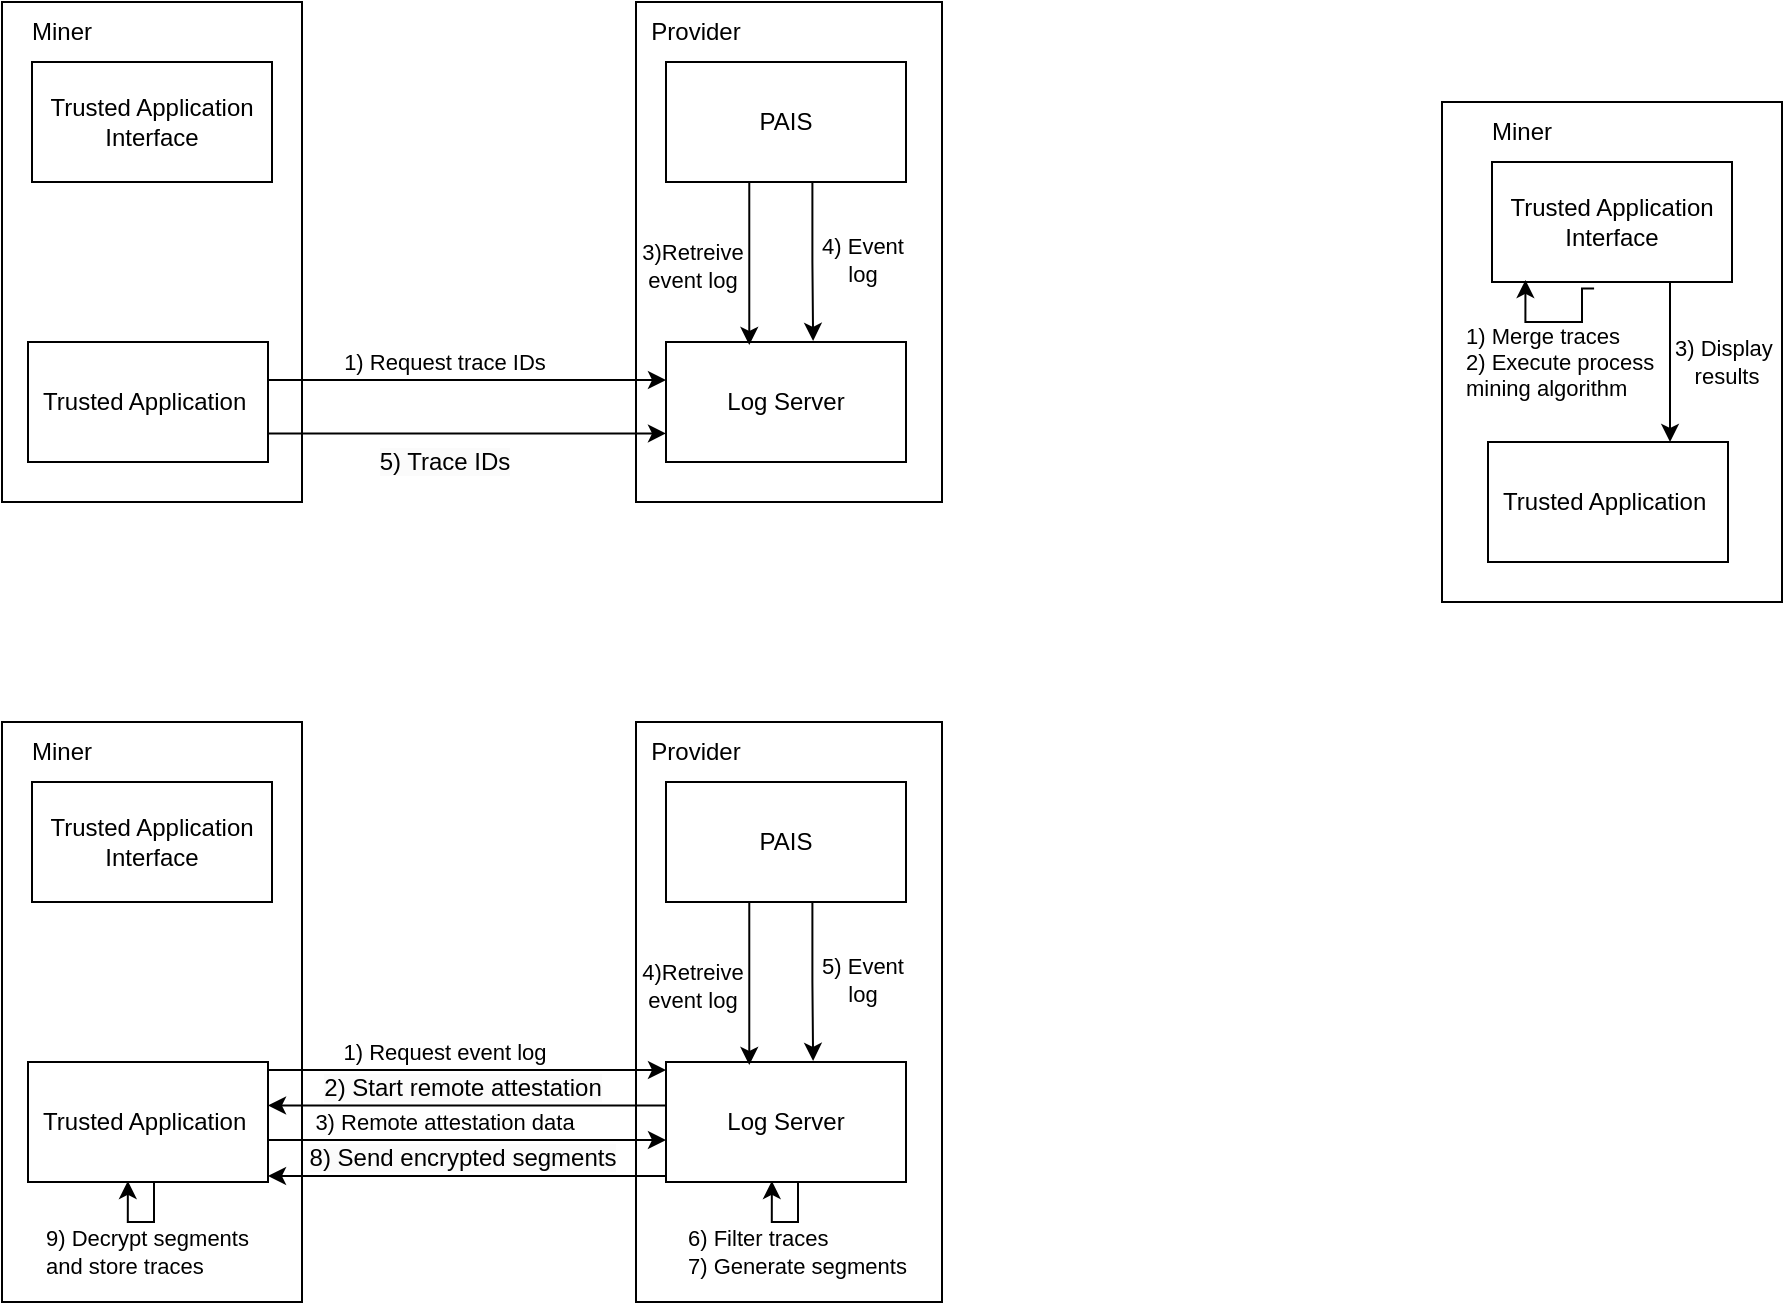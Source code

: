 <mxfile version="21.3.7" type="google">
  <diagram name="Pagina-1" id="eatPp49qY6jNVFDpotY1">
    <mxGraphModel grid="1" page="1" gridSize="10" guides="1" tooltips="1" connect="1" arrows="1" fold="1" pageScale="1" pageWidth="1920" pageHeight="1200" math="0" shadow="0">
      <root>
        <mxCell id="0" />
        <mxCell id="1" parent="0" />
        <mxCell id="zRT5hdW5rUxpMuc9O0OG-10" value="" style="rounded=0;whiteSpace=wrap;html=1;" vertex="1" parent="1">
          <mxGeometry x="427" y="90" width="153" height="250" as="geometry" />
        </mxCell>
        <mxCell id="zRT5hdW5rUxpMuc9O0OG-5" value="" style="rounded=0;whiteSpace=wrap;html=1;" vertex="1" parent="1">
          <mxGeometry x="110" y="90" width="150" height="250" as="geometry" />
        </mxCell>
        <mxCell id="zRT5hdW5rUxpMuc9O0OG-6" value="Miner" style="text;html=1;strokeColor=none;fillColor=none;align=center;verticalAlign=middle;whiteSpace=wrap;rounded=0;" vertex="1" parent="1">
          <mxGeometry x="110" y="90" width="60" height="30" as="geometry" />
        </mxCell>
        <mxCell id="zRT5hdW5rUxpMuc9O0OG-8" value="Provider" style="text;html=1;strokeColor=none;fillColor=none;align=center;verticalAlign=middle;whiteSpace=wrap;rounded=0;" vertex="1" parent="1">
          <mxGeometry x="427" y="90" width="60" height="30" as="geometry" />
        </mxCell>
        <mxCell id="zRT5hdW5rUxpMuc9O0OG-1" value="Trusted Application Interface" style="rounded=0;whiteSpace=wrap;html=1;" vertex="1" parent="1">
          <mxGeometry x="125" y="120" width="120" height="60" as="geometry" />
        </mxCell>
        <mxCell id="zRT5hdW5rUxpMuc9O0OG-9" style="edgeStyle=orthogonalEdgeStyle;rounded=0;orthogonalLoop=1;jettySize=auto;html=1;entryX=0;entryY=0.5;entryDx=0;entryDy=0;exitX=1;exitY=0.5;exitDx=0;exitDy=0;" edge="1" parent="1">
          <mxGeometry relative="1" as="geometry">
            <mxPoint x="243" y="279" as="sourcePoint" />
            <mxPoint x="442" y="279" as="targetPoint" />
            <Array as="points" />
          </mxGeometry>
        </mxCell>
        <mxCell id="zRT5hdW5rUxpMuc9O0OG-25" value="1) Request trace IDs" style="edgeLabel;html=1;align=center;verticalAlign=middle;resizable=0;points=[];" vertex="1" connectable="0" parent="zRT5hdW5rUxpMuc9O0OG-9">
          <mxGeometry x="-0.273" relative="1" as="geometry">
            <mxPoint x="15" y="-9" as="offset" />
          </mxGeometry>
        </mxCell>
        <mxCell id="zRT5hdW5rUxpMuc9O0OG-2" value="Trusted Application&amp;nbsp;" style="rounded=0;whiteSpace=wrap;html=1;" vertex="1" parent="1">
          <mxGeometry x="123" y="260" width="120" height="60" as="geometry" />
        </mxCell>
        <mxCell id="zRT5hdW5rUxpMuc9O0OG-3" value="Log Server" style="rounded=0;whiteSpace=wrap;html=1;" vertex="1" parent="1">
          <mxGeometry x="442" y="260" width="120" height="60" as="geometry" />
        </mxCell>
        <mxCell id="zRT5hdW5rUxpMuc9O0OG-20" style="edgeStyle=orthogonalEdgeStyle;rounded=0;orthogonalLoop=1;jettySize=auto;html=1;entryX=0.347;entryY=0.025;entryDx=0;entryDy=0;entryPerimeter=0;exitX=0.347;exitY=1.003;exitDx=0;exitDy=0;exitPerimeter=0;" edge="1" parent="1" source="zRT5hdW5rUxpMuc9O0OG-4" target="zRT5hdW5rUxpMuc9O0OG-3">
          <mxGeometry relative="1" as="geometry" />
        </mxCell>
        <mxCell id="zRT5hdW5rUxpMuc9O0OG-27" value="3)Retreive &lt;br&gt;event log" style="edgeLabel;html=1;align=center;verticalAlign=middle;resizable=0;points=[];" vertex="1" connectable="0" parent="zRT5hdW5rUxpMuc9O0OG-20">
          <mxGeometry x="-0.181" y="-2" relative="1" as="geometry">
            <mxPoint x="-27" y="8" as="offset" />
          </mxGeometry>
        </mxCell>
        <mxCell id="zRT5hdW5rUxpMuc9O0OG-21" style="edgeStyle=orthogonalEdgeStyle;rounded=0;orthogonalLoop=1;jettySize=auto;html=1;entryX=0.613;entryY=-0.009;entryDx=0;entryDy=0;entryPerimeter=0;exitX=0.61;exitY=0.989;exitDx=0;exitDy=0;exitPerimeter=0;" edge="1" parent="1" source="zRT5hdW5rUxpMuc9O0OG-4" target="zRT5hdW5rUxpMuc9O0OG-3">
          <mxGeometry relative="1" as="geometry" />
        </mxCell>
        <mxCell id="zRT5hdW5rUxpMuc9O0OG-28" value="4) Event &lt;br&gt;log" style="edgeLabel;html=1;align=center;verticalAlign=middle;resizable=0;points=[];" vertex="1" connectable="0" parent="zRT5hdW5rUxpMuc9O0OG-21">
          <mxGeometry x="0.207" y="1" relative="1" as="geometry">
            <mxPoint x="23" y="-9" as="offset" />
          </mxGeometry>
        </mxCell>
        <mxCell id="zRT5hdW5rUxpMuc9O0OG-4" value="PAIS" style="rounded=0;whiteSpace=wrap;html=1;" vertex="1" parent="1">
          <mxGeometry x="442" y="120" width="120" height="60" as="geometry" />
        </mxCell>
        <mxCell id="zRT5hdW5rUxpMuc9O0OG-22" style="edgeStyle=orthogonalEdgeStyle;rounded=0;orthogonalLoop=1;jettySize=auto;html=1;entryX=0;entryY=0.5;entryDx=0;entryDy=0;exitX=1;exitY=0.5;exitDx=0;exitDy=0;" edge="1" parent="1">
          <mxGeometry relative="1" as="geometry">
            <mxPoint x="243" y="305.74" as="sourcePoint" />
            <mxPoint x="442" y="305.74" as="targetPoint" />
            <Array as="points" />
          </mxGeometry>
        </mxCell>
        <mxCell id="zRT5hdW5rUxpMuc9O0OG-24" value="&lt;span style=&quot;color: rgb(0, 0, 0); font-family: Helvetica; font-size: 12px; font-style: normal; font-variant-ligatures: normal; font-variant-caps: normal; font-weight: 400; letter-spacing: normal; orphans: 2; text-align: left; text-indent: 0px; text-transform: none; widows: 2; word-spacing: 0px; -webkit-text-stroke-width: 0px; background-color: rgb(251, 251, 251); text-decoration-thickness: initial; text-decoration-style: initial; text-decoration-color: initial; float: none; display: inline !important;&quot;&gt;5) Trace IDs&lt;/span&gt;" style="edgeLabel;html=1;align=center;verticalAlign=middle;resizable=0;points=[];" vertex="1" connectable="0" parent="zRT5hdW5rUxpMuc9O0OG-22">
          <mxGeometry x="-0.675" y="3" relative="1" as="geometry">
            <mxPoint x="55" y="17" as="offset" />
          </mxGeometry>
        </mxCell>
        <mxCell id="gL0CCBmQn2-wMZSqrP2M-2" value="" style="rounded=0;whiteSpace=wrap;html=1;" vertex="1" parent="1">
          <mxGeometry x="830" y="140" width="170" height="250" as="geometry" />
        </mxCell>
        <mxCell id="gL0CCBmQn2-wMZSqrP2M-3" value="Miner" style="text;html=1;strokeColor=none;fillColor=none;align=center;verticalAlign=middle;whiteSpace=wrap;rounded=0;" vertex="1" parent="1">
          <mxGeometry x="840" y="140" width="60" height="30" as="geometry" />
        </mxCell>
        <mxCell id="gL0CCBmQn2-wMZSqrP2M-5" value="Trusted Application Interface" style="rounded=0;whiteSpace=wrap;html=1;" vertex="1" parent="1">
          <mxGeometry x="855" y="170" width="120" height="60" as="geometry" />
        </mxCell>
        <mxCell id="gL0CCBmQn2-wMZSqrP2M-8" value="Trusted Application&amp;nbsp;" style="rounded=0;whiteSpace=wrap;html=1;" vertex="1" parent="1">
          <mxGeometry x="853" y="310" width="120" height="60" as="geometry" />
        </mxCell>
        <mxCell id="gL0CCBmQn2-wMZSqrP2M-19" style="edgeStyle=orthogonalEdgeStyle;rounded=0;orthogonalLoop=1;jettySize=auto;html=1;entryX=0.306;entryY=0.983;entryDx=0;entryDy=0;entryPerimeter=0;exitX=0.592;exitY=1.055;exitDx=0;exitDy=0;exitPerimeter=0;" edge="1" parent="1">
          <mxGeometry relative="1" as="geometry">
            <mxPoint x="906.04" y="233.3" as="sourcePoint" />
            <mxPoint x="871.72" y="228.98" as="targetPoint" />
            <Array as="points">
              <mxPoint x="900" y="233" />
              <mxPoint x="900" y="250" />
              <mxPoint x="872" y="250" />
            </Array>
          </mxGeometry>
        </mxCell>
        <mxCell id="gL0CCBmQn2-wMZSqrP2M-20" value="1) Merge traces&lt;br&gt;2) Execute process &lt;br&gt;mining algorithm" style="edgeLabel;html=1;align=left;verticalAlign=middle;resizable=0;points=[];" connectable="0" vertex="1" parent="gL0CCBmQn2-wMZSqrP2M-19">
          <mxGeometry x="0.217" y="-1" relative="1" as="geometry">
            <mxPoint x="-39" y="21" as="offset" />
          </mxGeometry>
        </mxCell>
        <mxCell id="gL0CCBmQn2-wMZSqrP2M-25" value="" style="endArrow=classic;html=1;rounded=0;entryX=0.706;entryY=0.68;entryDx=0;entryDy=0;entryPerimeter=0;" edge="1" parent="1">
          <mxGeometry width="50" height="50" relative="1" as="geometry">
            <mxPoint x="944" y="230" as="sourcePoint" />
            <mxPoint x="944.02" y="310" as="targetPoint" />
          </mxGeometry>
        </mxCell>
        <mxCell id="gL0CCBmQn2-wMZSqrP2M-26" value="3) Display&amp;nbsp;&lt;br style=&quot;border-color: var(--border-color);&quot;&gt;results" style="edgeLabel;html=1;align=center;verticalAlign=middle;resizable=0;points=[];" connectable="0" vertex="1" parent="gL0CCBmQn2-wMZSqrP2M-25">
          <mxGeometry x="-0.258" relative="1" as="geometry">
            <mxPoint x="28" y="10" as="offset" />
          </mxGeometry>
        </mxCell>
        <mxCell id="gL0CCBmQn2-wMZSqrP2M-27" value="" style="rounded=0;whiteSpace=wrap;html=1;" vertex="1" parent="1">
          <mxGeometry x="427" y="450" width="153" height="290" as="geometry" />
        </mxCell>
        <mxCell id="gL0CCBmQn2-wMZSqrP2M-28" value="" style="rounded=0;whiteSpace=wrap;html=1;" vertex="1" parent="1">
          <mxGeometry x="110" y="450" width="150" height="290" as="geometry" />
        </mxCell>
        <mxCell id="gL0CCBmQn2-wMZSqrP2M-29" value="Miner" style="text;html=1;strokeColor=none;fillColor=none;align=center;verticalAlign=middle;whiteSpace=wrap;rounded=0;" vertex="1" parent="1">
          <mxGeometry x="110" y="450" width="60" height="30" as="geometry" />
        </mxCell>
        <mxCell id="gL0CCBmQn2-wMZSqrP2M-30" value="Provider" style="text;html=1;strokeColor=none;fillColor=none;align=center;verticalAlign=middle;whiteSpace=wrap;rounded=0;" vertex="1" parent="1">
          <mxGeometry x="427" y="450" width="60" height="30" as="geometry" />
        </mxCell>
        <mxCell id="gL0CCBmQn2-wMZSqrP2M-31" value="Trusted Application Interface" style="rounded=0;whiteSpace=wrap;html=1;" vertex="1" parent="1">
          <mxGeometry x="125" y="480" width="120" height="60" as="geometry" />
        </mxCell>
        <mxCell id="gL0CCBmQn2-wMZSqrP2M-32" style="edgeStyle=orthogonalEdgeStyle;rounded=0;orthogonalLoop=1;jettySize=auto;html=1;entryX=0;entryY=0.5;entryDx=0;entryDy=0;exitX=1;exitY=0.5;exitDx=0;exitDy=0;" edge="1" parent="1">
          <mxGeometry relative="1" as="geometry">
            <mxPoint x="243" y="624" as="sourcePoint" />
            <mxPoint x="442" y="624" as="targetPoint" />
            <Array as="points" />
          </mxGeometry>
        </mxCell>
        <mxCell id="gL0CCBmQn2-wMZSqrP2M-33" value="1)&amp;nbsp;Request event log" style="edgeLabel;html=1;align=center;verticalAlign=middle;resizable=0;points=[];" connectable="0" vertex="1" parent="gL0CCBmQn2-wMZSqrP2M-32">
          <mxGeometry x="-0.273" relative="1" as="geometry">
            <mxPoint x="15" y="-9" as="offset" />
          </mxGeometry>
        </mxCell>
        <mxCell id="gL0CCBmQn2-wMZSqrP2M-34" value="Trusted Application&amp;nbsp;" style="rounded=0;whiteSpace=wrap;html=1;" vertex="1" parent="1">
          <mxGeometry x="123" y="620" width="120" height="60" as="geometry" />
        </mxCell>
        <mxCell id="gL0CCBmQn2-wMZSqrP2M-35" value="Log Server" style="rounded=0;whiteSpace=wrap;html=1;" vertex="1" parent="1">
          <mxGeometry x="442" y="620" width="120" height="60" as="geometry" />
        </mxCell>
        <mxCell id="gL0CCBmQn2-wMZSqrP2M-36" style="edgeStyle=orthogonalEdgeStyle;rounded=0;orthogonalLoop=1;jettySize=auto;html=1;entryX=0.347;entryY=0.025;entryDx=0;entryDy=0;entryPerimeter=0;exitX=0.347;exitY=1.003;exitDx=0;exitDy=0;exitPerimeter=0;" edge="1" parent="1" source="gL0CCBmQn2-wMZSqrP2M-40" target="gL0CCBmQn2-wMZSqrP2M-35">
          <mxGeometry relative="1" as="geometry" />
        </mxCell>
        <mxCell id="gL0CCBmQn2-wMZSqrP2M-37" value="4)Retreive &lt;br&gt;event log" style="edgeLabel;html=1;align=center;verticalAlign=middle;resizable=0;points=[];" connectable="0" vertex="1" parent="gL0CCBmQn2-wMZSqrP2M-36">
          <mxGeometry x="-0.181" y="-2" relative="1" as="geometry">
            <mxPoint x="-27" y="8" as="offset" />
          </mxGeometry>
        </mxCell>
        <mxCell id="gL0CCBmQn2-wMZSqrP2M-38" style="edgeStyle=orthogonalEdgeStyle;rounded=0;orthogonalLoop=1;jettySize=auto;html=1;entryX=0.613;entryY=-0.009;entryDx=0;entryDy=0;entryPerimeter=0;exitX=0.61;exitY=0.989;exitDx=0;exitDy=0;exitPerimeter=0;" edge="1" parent="1" source="gL0CCBmQn2-wMZSqrP2M-40" target="gL0CCBmQn2-wMZSqrP2M-35">
          <mxGeometry relative="1" as="geometry" />
        </mxCell>
        <mxCell id="gL0CCBmQn2-wMZSqrP2M-39" value="5) Event &lt;br&gt;log" style="edgeLabel;html=1;align=center;verticalAlign=middle;resizable=0;points=[];" connectable="0" vertex="1" parent="gL0CCBmQn2-wMZSqrP2M-38">
          <mxGeometry x="0.207" y="1" relative="1" as="geometry">
            <mxPoint x="23" y="-9" as="offset" />
          </mxGeometry>
        </mxCell>
        <mxCell id="gL0CCBmQn2-wMZSqrP2M-40" value="PAIS" style="rounded=0;whiteSpace=wrap;html=1;" vertex="1" parent="1">
          <mxGeometry x="442" y="480" width="120" height="60" as="geometry" />
        </mxCell>
        <mxCell id="gL0CCBmQn2-wMZSqrP2M-41" style="edgeStyle=orthogonalEdgeStyle;rounded=0;orthogonalLoop=1;jettySize=auto;html=1;entryX=0;entryY=0.5;entryDx=0;entryDy=0;exitX=1;exitY=0.5;exitDx=0;exitDy=0;startArrow=classic;startFill=1;endArrow=none;endFill=0;" edge="1" parent="1">
          <mxGeometry relative="1" as="geometry">
            <mxPoint x="243" y="641.74" as="sourcePoint" />
            <mxPoint x="442" y="641.74" as="targetPoint" />
            <Array as="points" />
          </mxGeometry>
        </mxCell>
        <mxCell id="gL0CCBmQn2-wMZSqrP2M-42" value="&lt;span style=&quot;color: rgb(0, 0, 0); font-family: Helvetica; font-size: 12px; font-style: normal; font-variant-ligatures: normal; font-variant-caps: normal; font-weight: 400; letter-spacing: normal; orphans: 2; text-align: left; text-indent: 0px; text-transform: none; widows: 2; word-spacing: 0px; -webkit-text-stroke-width: 0px; background-color: rgb(251, 251, 251); text-decoration-thickness: initial; text-decoration-style: initial; text-decoration-color: initial; float: none; display: inline !important;&quot;&gt;2) Start remote attestation&lt;/span&gt;" style="edgeLabel;html=1;align=center;verticalAlign=middle;resizable=0;points=[];" connectable="0" vertex="1" parent="gL0CCBmQn2-wMZSqrP2M-41">
          <mxGeometry x="-0.675" y="3" relative="1" as="geometry">
            <mxPoint x="64" y="-6" as="offset" />
          </mxGeometry>
        </mxCell>
        <mxCell id="gL0CCBmQn2-wMZSqrP2M-43" style="edgeStyle=orthogonalEdgeStyle;rounded=0;orthogonalLoop=1;jettySize=auto;html=1;entryX=0;entryY=0.5;entryDx=0;entryDy=0;exitX=1;exitY=0.5;exitDx=0;exitDy=0;" edge="1" parent="1">
          <mxGeometry relative="1" as="geometry">
            <mxPoint x="243" y="659" as="sourcePoint" />
            <mxPoint x="442" y="659" as="targetPoint" />
            <Array as="points" />
          </mxGeometry>
        </mxCell>
        <mxCell id="gL0CCBmQn2-wMZSqrP2M-44" value="3) Remote attestation data" style="edgeLabel;html=1;align=center;verticalAlign=middle;resizable=0;points=[];" connectable="0" vertex="1" parent="gL0CCBmQn2-wMZSqrP2M-43">
          <mxGeometry x="-0.273" relative="1" as="geometry">
            <mxPoint x="15" y="-9" as="offset" />
          </mxGeometry>
        </mxCell>
        <mxCell id="gL0CCBmQn2-wMZSqrP2M-45" style="edgeStyle=orthogonalEdgeStyle;rounded=0;orthogonalLoop=1;jettySize=auto;html=1;entryX=0;entryY=0.5;entryDx=0;entryDy=0;exitX=1;exitY=0.5;exitDx=0;exitDy=0;startArrow=classic;startFill=1;endArrow=none;endFill=0;" edge="1" parent="1">
          <mxGeometry relative="1" as="geometry">
            <mxPoint x="243" y="677" as="sourcePoint" />
            <mxPoint x="442" y="677" as="targetPoint" />
            <Array as="points" />
          </mxGeometry>
        </mxCell>
        <mxCell id="gL0CCBmQn2-wMZSqrP2M-46" value="&lt;span style=&quot;color: rgb(0, 0, 0); font-family: Helvetica; font-size: 12px; font-style: normal; font-variant-ligatures: normal; font-variant-caps: normal; font-weight: 400; letter-spacing: normal; orphans: 2; text-align: left; text-indent: 0px; text-transform: none; widows: 2; word-spacing: 0px; -webkit-text-stroke-width: 0px; background-color: rgb(251, 251, 251); text-decoration-thickness: initial; text-decoration-style: initial; text-decoration-color: initial; float: none; display: inline !important;&quot;&gt;8) Send encrypted segments&lt;/span&gt;" style="edgeLabel;html=1;align=center;verticalAlign=middle;resizable=0;points=[];" connectable="0" vertex="1" parent="gL0CCBmQn2-wMZSqrP2M-45">
          <mxGeometry x="-0.675" y="3" relative="1" as="geometry">
            <mxPoint x="64" y="-6" as="offset" />
          </mxGeometry>
        </mxCell>
        <mxCell id="gL0CCBmQn2-wMZSqrP2M-47" style="edgeStyle=orthogonalEdgeStyle;rounded=0;orthogonalLoop=1;jettySize=auto;html=1;entryX=0.641;entryY=0.991;entryDx=0;entryDy=0;entryPerimeter=0;exitX=0.75;exitY=1;exitDx=0;exitDy=0;" edge="1" parent="1">
          <mxGeometry relative="1" as="geometry">
            <mxPoint x="508.0" y="680.0" as="sourcePoint" />
            <mxPoint x="494.92" y="679.46" as="targetPoint" />
            <Array as="points">
              <mxPoint x="508" y="700" />
              <mxPoint x="495" y="700" />
            </Array>
          </mxGeometry>
        </mxCell>
        <mxCell id="gL0CCBmQn2-wMZSqrP2M-48" value="6) Filter traces&lt;br&gt;7) Generate segments" style="edgeLabel;html=1;align=left;verticalAlign=middle;resizable=0;points=[];" connectable="0" vertex="1" parent="gL0CCBmQn2-wMZSqrP2M-47">
          <mxGeometry x="0.175" relative="1" as="geometry">
            <mxPoint x="-46" y="15" as="offset" />
          </mxGeometry>
        </mxCell>
        <mxCell id="gL0CCBmQn2-wMZSqrP2M-49" style="edgeStyle=orthogonalEdgeStyle;rounded=0;orthogonalLoop=1;jettySize=auto;html=1;entryX=0.641;entryY=0.991;entryDx=0;entryDy=0;entryPerimeter=0;exitX=0.75;exitY=1;exitDx=0;exitDy=0;" edge="1" parent="1">
          <mxGeometry relative="1" as="geometry">
            <mxPoint x="186.0" y="680.0" as="sourcePoint" />
            <mxPoint x="172.92" y="679.46" as="targetPoint" />
            <Array as="points">
              <mxPoint x="186" y="700" />
              <mxPoint x="173" y="700" />
            </Array>
          </mxGeometry>
        </mxCell>
        <mxCell id="gL0CCBmQn2-wMZSqrP2M-50" value="9)&amp;nbsp;Decrypt segments&lt;br&gt;and store traces" style="edgeLabel;html=1;align=left;verticalAlign=middle;resizable=0;points=[];" connectable="0" vertex="1" parent="gL0CCBmQn2-wMZSqrP2M-49">
          <mxGeometry x="0.175" relative="1" as="geometry">
            <mxPoint x="-45" y="15" as="offset" />
          </mxGeometry>
        </mxCell>
      </root>
    </mxGraphModel>
  </diagram>
</mxfile>
